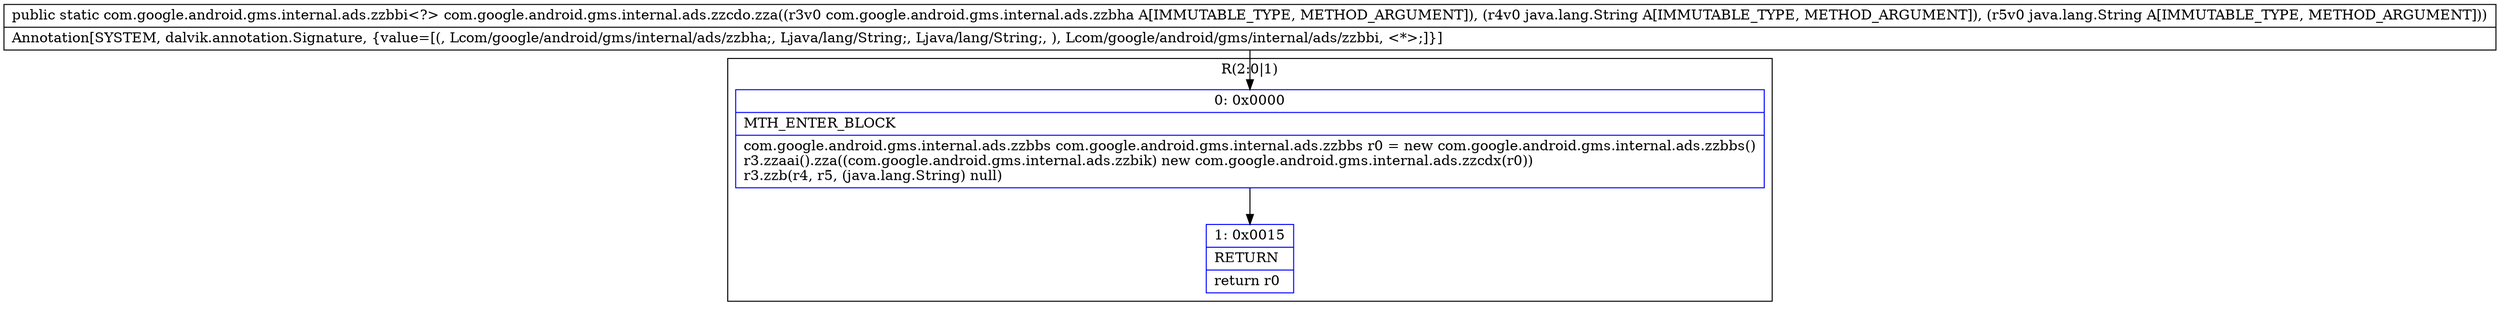 digraph "CFG forcom.google.android.gms.internal.ads.zzcdo.zza(Lcom\/google\/android\/gms\/internal\/ads\/zzbha;Ljava\/lang\/String;Ljava\/lang\/String;)Lcom\/google\/android\/gms\/internal\/ads\/zzbbi;" {
subgraph cluster_Region_1062030728 {
label = "R(2:0|1)";
node [shape=record,color=blue];
Node_0 [shape=record,label="{0\:\ 0x0000|MTH_ENTER_BLOCK\l|com.google.android.gms.internal.ads.zzbbs com.google.android.gms.internal.ads.zzbbs r0 = new com.google.android.gms.internal.ads.zzbbs()\lr3.zzaai().zza((com.google.android.gms.internal.ads.zzbik) new com.google.android.gms.internal.ads.zzcdx(r0))\lr3.zzb(r4, r5, (java.lang.String) null)\l}"];
Node_1 [shape=record,label="{1\:\ 0x0015|RETURN\l|return r0\l}"];
}
MethodNode[shape=record,label="{public static com.google.android.gms.internal.ads.zzbbi\<?\> com.google.android.gms.internal.ads.zzcdo.zza((r3v0 com.google.android.gms.internal.ads.zzbha A[IMMUTABLE_TYPE, METHOD_ARGUMENT]), (r4v0 java.lang.String A[IMMUTABLE_TYPE, METHOD_ARGUMENT]), (r5v0 java.lang.String A[IMMUTABLE_TYPE, METHOD_ARGUMENT]))  | Annotation[SYSTEM, dalvik.annotation.Signature, \{value=[(, Lcom\/google\/android\/gms\/internal\/ads\/zzbha;, Ljava\/lang\/String;, Ljava\/lang\/String;, ), Lcom\/google\/android\/gms\/internal\/ads\/zzbbi, \<*\>;]\}]\l}"];
MethodNode -> Node_0;
Node_0 -> Node_1;
}

